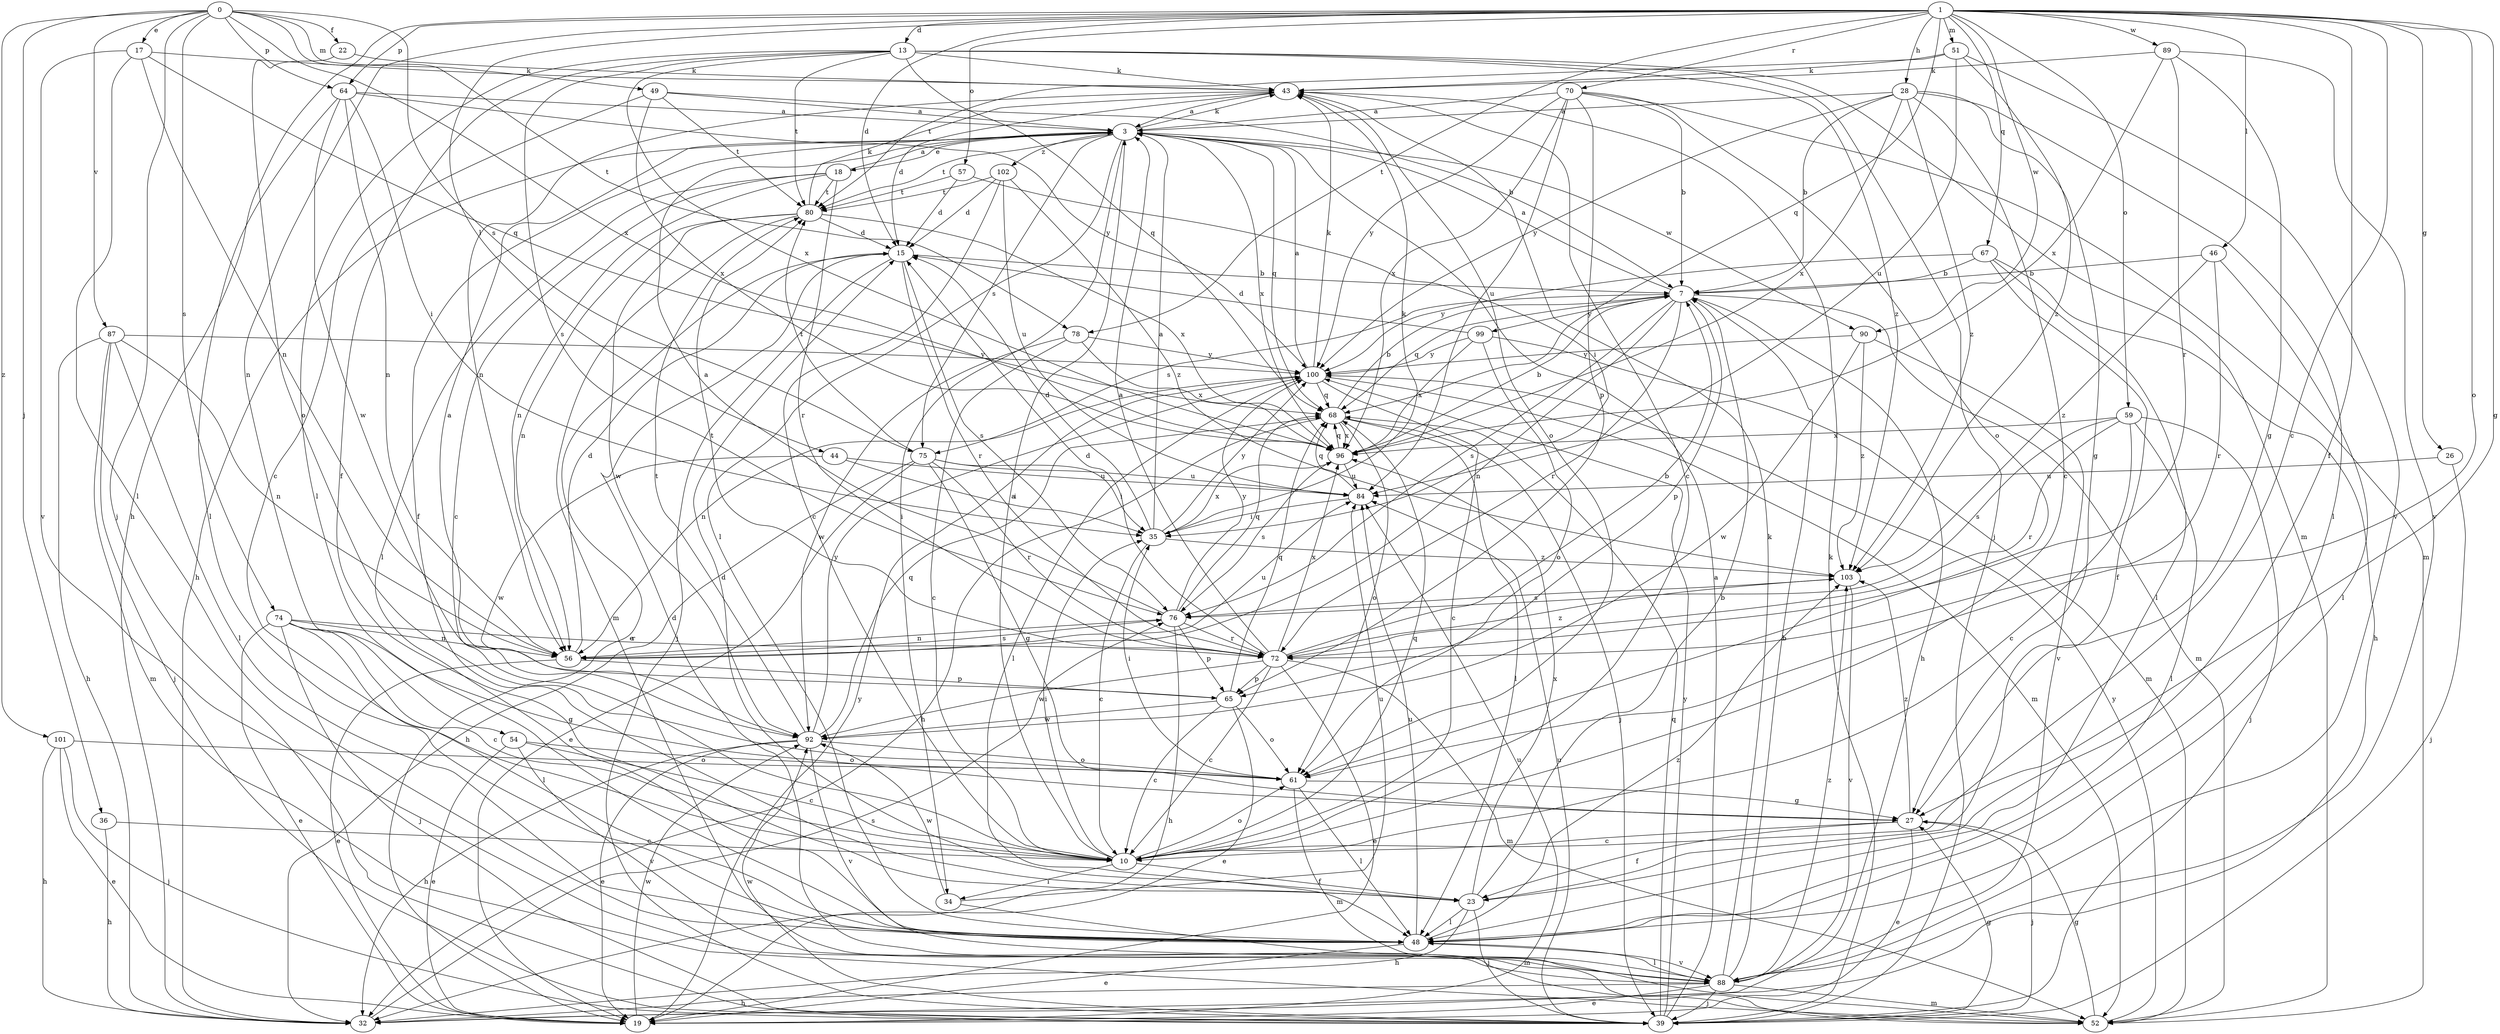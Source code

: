 strict digraph  {
0;
1;
3;
7;
10;
13;
15;
17;
18;
19;
22;
23;
26;
27;
28;
32;
34;
35;
36;
39;
43;
44;
46;
48;
49;
51;
52;
54;
56;
57;
59;
61;
64;
65;
67;
68;
70;
72;
74;
75;
76;
78;
80;
84;
87;
88;
89;
90;
92;
96;
99;
100;
101;
102;
103;
0 -> 17  [label=e];
0 -> 22  [label=f];
0 -> 36  [label=j];
0 -> 39  [label=j];
0 -> 49  [label=m];
0 -> 64  [label=p];
0 -> 74  [label=s];
0 -> 75  [label=s];
0 -> 78  [label=t];
0 -> 87  [label=v];
0 -> 96  [label=x];
0 -> 101  [label=z];
1 -> 10  [label=c];
1 -> 13  [label=d];
1 -> 15  [label=d];
1 -> 23  [label=f];
1 -> 26  [label=g];
1 -> 27  [label=g];
1 -> 28  [label=h];
1 -> 32  [label=h];
1 -> 44  [label=l];
1 -> 46  [label=l];
1 -> 51  [label=m];
1 -> 54  [label=n];
1 -> 57  [label=o];
1 -> 59  [label=o];
1 -> 61  [label=o];
1 -> 64  [label=p];
1 -> 67  [label=q];
1 -> 68  [label=q];
1 -> 70  [label=r];
1 -> 78  [label=t];
1 -> 89  [label=w];
1 -> 90  [label=w];
3 -> 18  [label=e];
3 -> 23  [label=f];
3 -> 32  [label=h];
3 -> 34  [label=i];
3 -> 43  [label=k];
3 -> 48  [label=l];
3 -> 68  [label=q];
3 -> 75  [label=s];
3 -> 80  [label=t];
3 -> 90  [label=w];
3 -> 96  [label=x];
3 -> 102  [label=z];
7 -> 3  [label=a];
7 -> 32  [label=h];
7 -> 52  [label=m];
7 -> 56  [label=n];
7 -> 65  [label=p];
7 -> 68  [label=q];
7 -> 72  [label=r];
7 -> 75  [label=s];
7 -> 76  [label=s];
7 -> 99  [label=y];
10 -> 3  [label=a];
10 -> 23  [label=f];
10 -> 34  [label=i];
10 -> 35  [label=i];
10 -> 61  [label=o];
10 -> 68  [label=q];
13 -> 23  [label=f];
13 -> 39  [label=j];
13 -> 43  [label=k];
13 -> 48  [label=l];
13 -> 52  [label=m];
13 -> 68  [label=q];
13 -> 76  [label=s];
13 -> 80  [label=t];
13 -> 96  [label=x];
13 -> 103  [label=z];
15 -> 7  [label=b];
15 -> 19  [label=e];
15 -> 39  [label=j];
15 -> 72  [label=r];
15 -> 76  [label=s];
17 -> 43  [label=k];
17 -> 48  [label=l];
17 -> 56  [label=n];
17 -> 68  [label=q];
17 -> 88  [label=v];
18 -> 3  [label=a];
18 -> 10  [label=c];
18 -> 48  [label=l];
18 -> 56  [label=n];
18 -> 72  [label=r];
18 -> 80  [label=t];
19 -> 84  [label=u];
19 -> 92  [label=w];
19 -> 100  [label=y];
22 -> 43  [label=k];
22 -> 61  [label=o];
23 -> 7  [label=b];
23 -> 15  [label=d];
23 -> 32  [label=h];
23 -> 39  [label=j];
23 -> 48  [label=l];
23 -> 96  [label=x];
26 -> 39  [label=j];
26 -> 84  [label=u];
27 -> 10  [label=c];
27 -> 19  [label=e];
27 -> 23  [label=f];
27 -> 39  [label=j];
27 -> 103  [label=z];
28 -> 3  [label=a];
28 -> 7  [label=b];
28 -> 10  [label=c];
28 -> 27  [label=g];
28 -> 48  [label=l];
28 -> 96  [label=x];
28 -> 100  [label=y];
28 -> 103  [label=z];
32 -> 76  [label=s];
34 -> 52  [label=m];
34 -> 84  [label=u];
34 -> 92  [label=w];
35 -> 3  [label=a];
35 -> 10  [label=c];
35 -> 15  [label=d];
35 -> 43  [label=k];
35 -> 96  [label=x];
35 -> 100  [label=y];
35 -> 103  [label=z];
36 -> 10  [label=c];
36 -> 32  [label=h];
39 -> 3  [label=a];
39 -> 27  [label=g];
39 -> 43  [label=k];
39 -> 68  [label=q];
39 -> 84  [label=u];
39 -> 92  [label=w];
39 -> 100  [label=y];
43 -> 3  [label=a];
43 -> 10  [label=c];
43 -> 15  [label=d];
43 -> 56  [label=n];
43 -> 61  [label=o];
44 -> 35  [label=i];
44 -> 84  [label=u];
44 -> 92  [label=w];
46 -> 7  [label=b];
46 -> 48  [label=l];
46 -> 72  [label=r];
46 -> 103  [label=z];
48 -> 19  [label=e];
48 -> 84  [label=u];
48 -> 88  [label=v];
48 -> 103  [label=z];
49 -> 3  [label=a];
49 -> 7  [label=b];
49 -> 10  [label=c];
49 -> 80  [label=t];
49 -> 96  [label=x];
51 -> 43  [label=k];
51 -> 80  [label=t];
51 -> 84  [label=u];
51 -> 88  [label=v];
51 -> 103  [label=z];
52 -> 27  [label=g];
52 -> 100  [label=y];
54 -> 10  [label=c];
54 -> 19  [label=e];
54 -> 61  [label=o];
54 -> 88  [label=v];
56 -> 15  [label=d];
56 -> 19  [label=e];
56 -> 65  [label=p];
56 -> 76  [label=s];
56 -> 84  [label=u];
57 -> 15  [label=d];
57 -> 35  [label=i];
57 -> 80  [label=t];
59 -> 10  [label=c];
59 -> 39  [label=j];
59 -> 48  [label=l];
59 -> 72  [label=r];
59 -> 76  [label=s];
59 -> 96  [label=x];
61 -> 27  [label=g];
61 -> 35  [label=i];
61 -> 48  [label=l];
61 -> 52  [label=m];
64 -> 3  [label=a];
64 -> 35  [label=i];
64 -> 48  [label=l];
64 -> 56  [label=n];
64 -> 92  [label=w];
64 -> 100  [label=y];
65 -> 3  [label=a];
65 -> 10  [label=c];
65 -> 19  [label=e];
65 -> 61  [label=o];
65 -> 68  [label=q];
65 -> 92  [label=w];
67 -> 7  [label=b];
67 -> 23  [label=f];
67 -> 32  [label=h];
67 -> 48  [label=l];
67 -> 100  [label=y];
68 -> 7  [label=b];
68 -> 32  [label=h];
68 -> 39  [label=j];
68 -> 48  [label=l];
68 -> 61  [label=o];
68 -> 96  [label=x];
70 -> 3  [label=a];
70 -> 7  [label=b];
70 -> 52  [label=m];
70 -> 61  [label=o];
70 -> 65  [label=p];
70 -> 84  [label=u];
70 -> 96  [label=x];
70 -> 100  [label=y];
72 -> 3  [label=a];
72 -> 7  [label=b];
72 -> 10  [label=c];
72 -> 15  [label=d];
72 -> 19  [label=e];
72 -> 52  [label=m];
72 -> 65  [label=p];
72 -> 80  [label=t];
72 -> 92  [label=w];
72 -> 96  [label=x];
72 -> 103  [label=z];
74 -> 10  [label=c];
74 -> 19  [label=e];
74 -> 27  [label=g];
74 -> 39  [label=j];
74 -> 48  [label=l];
74 -> 56  [label=n];
74 -> 72  [label=r];
75 -> 19  [label=e];
75 -> 27  [label=g];
75 -> 32  [label=h];
75 -> 35  [label=i];
75 -> 72  [label=r];
75 -> 80  [label=t];
75 -> 84  [label=u];
76 -> 3  [label=a];
76 -> 32  [label=h];
76 -> 56  [label=n];
76 -> 65  [label=p];
76 -> 68  [label=q];
76 -> 72  [label=r];
76 -> 100  [label=y];
78 -> 10  [label=c];
78 -> 92  [label=w];
78 -> 96  [label=x];
78 -> 100  [label=y];
80 -> 15  [label=d];
80 -> 43  [label=k];
80 -> 52  [label=m];
80 -> 56  [label=n];
80 -> 92  [label=w];
80 -> 96  [label=x];
84 -> 35  [label=i];
84 -> 68  [label=q];
87 -> 32  [label=h];
87 -> 39  [label=j];
87 -> 48  [label=l];
87 -> 52  [label=m];
87 -> 56  [label=n];
87 -> 100  [label=y];
88 -> 7  [label=b];
88 -> 15  [label=d];
88 -> 19  [label=e];
88 -> 32  [label=h];
88 -> 39  [label=j];
88 -> 43  [label=k];
88 -> 48  [label=l];
88 -> 52  [label=m];
88 -> 103  [label=z];
89 -> 27  [label=g];
89 -> 43  [label=k];
89 -> 72  [label=r];
89 -> 88  [label=v];
89 -> 96  [label=x];
90 -> 88  [label=v];
90 -> 92  [label=w];
90 -> 100  [label=y];
90 -> 103  [label=z];
92 -> 19  [label=e];
92 -> 32  [label=h];
92 -> 61  [label=o];
92 -> 68  [label=q];
92 -> 80  [label=t];
92 -> 88  [label=v];
92 -> 100  [label=y];
96 -> 7  [label=b];
96 -> 68  [label=q];
96 -> 76  [label=s];
96 -> 84  [label=u];
99 -> 15  [label=d];
99 -> 52  [label=m];
99 -> 61  [label=o];
99 -> 96  [label=x];
99 -> 100  [label=y];
100 -> 3  [label=a];
100 -> 10  [label=c];
100 -> 43  [label=k];
100 -> 48  [label=l];
100 -> 52  [label=m];
100 -> 56  [label=n];
100 -> 68  [label=q];
101 -> 19  [label=e];
101 -> 32  [label=h];
101 -> 39  [label=j];
101 -> 61  [label=o];
102 -> 10  [label=c];
102 -> 15  [label=d];
102 -> 80  [label=t];
102 -> 84  [label=u];
102 -> 103  [label=z];
103 -> 76  [label=s];
103 -> 88  [label=v];
}
